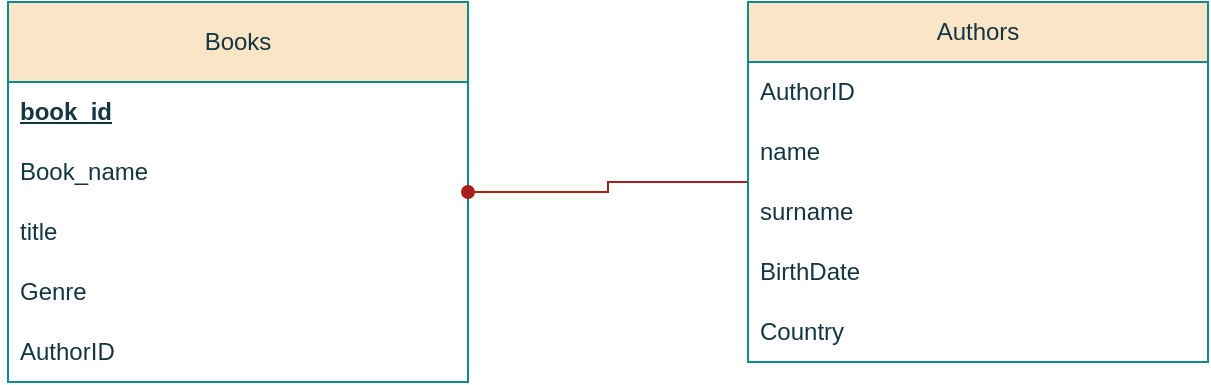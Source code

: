 <mxfile version="26.3.0">
  <diagram id="R2lEEEUBdFMjLlhIrx00" name="Page-1">
    <mxGraphModel dx="938" dy="516" grid="1" gridSize="10" guides="1" tooltips="1" connect="1" arrows="1" fold="1" page="1" pageScale="1" pageWidth="850" pageHeight="1100" math="0" shadow="0" extFonts="Permanent Marker^https://fonts.googleapis.com/css?family=Permanent+Marker">
      <root>
        <mxCell id="0" />
        <mxCell id="1" parent="0" />
        <mxCell id="C8l6dgH5X2dVMIeymVqH-1" value="Books" style="swimlane;fontStyle=0;childLayout=stackLayout;horizontal=1;startSize=40;horizontalStack=0;resizeParent=1;resizeParentMax=0;resizeLast=0;collapsible=1;marginBottom=0;whiteSpace=wrap;html=1;labelBackgroundColor=none;fillColor=#FAE5C7;strokeColor=#0F8B8D;fontColor=#143642;" vertex="1" parent="1">
          <mxGeometry x="100" y="100" width="230" height="190" as="geometry">
            <mxRectangle x="140" y="100" width="60" height="30" as="alternateBounds" />
          </mxGeometry>
        </mxCell>
        <mxCell id="C8l6dgH5X2dVMIeymVqH-2" value="&lt;b&gt;&lt;u&gt;book_id&lt;/u&gt;&lt;/b&gt;" style="text;strokeColor=none;fillColor=none;align=left;verticalAlign=middle;spacingLeft=4;spacingRight=4;overflow=hidden;points=[[0,0.5],[1,0.5]];portConstraint=eastwest;rotatable=0;whiteSpace=wrap;html=1;labelBackgroundColor=none;fontColor=#143642;" vertex="1" parent="C8l6dgH5X2dVMIeymVqH-1">
          <mxGeometry y="40" width="230" height="30" as="geometry" />
        </mxCell>
        <mxCell id="C8l6dgH5X2dVMIeymVqH-3" value="Book_name" style="text;strokeColor=none;fillColor=none;align=left;verticalAlign=middle;spacingLeft=4;spacingRight=4;overflow=hidden;points=[[0,0.5],[1,0.5]];portConstraint=eastwest;rotatable=0;whiteSpace=wrap;html=1;labelBackgroundColor=none;fontColor=#143642;shadow=1;" vertex="1" parent="C8l6dgH5X2dVMIeymVqH-1">
          <mxGeometry y="70" width="230" height="30" as="geometry" />
        </mxCell>
        <mxCell id="C8l6dgH5X2dVMIeymVqH-4" value="title" style="text;strokeColor=none;fillColor=none;align=left;verticalAlign=middle;spacingLeft=4;spacingRight=4;overflow=hidden;points=[[0,0.5],[1,0.5]];portConstraint=eastwest;rotatable=0;whiteSpace=wrap;html=1;labelBackgroundColor=none;fontColor=#143642;shadow=1;" vertex="1" parent="C8l6dgH5X2dVMIeymVqH-1">
          <mxGeometry y="100" width="230" height="30" as="geometry" />
        </mxCell>
        <mxCell id="C8l6dgH5X2dVMIeymVqH-5" value="Genre" style="text;strokeColor=none;fillColor=none;align=left;verticalAlign=middle;spacingLeft=4;spacingRight=4;overflow=hidden;points=[[0,0.5],[1,0.5]];portConstraint=eastwest;rotatable=0;whiteSpace=wrap;html=1;labelBackgroundColor=none;fontColor=#143642;" vertex="1" parent="C8l6dgH5X2dVMIeymVqH-1">
          <mxGeometry y="130" width="230" height="30" as="geometry" />
        </mxCell>
        <mxCell id="C8l6dgH5X2dVMIeymVqH-6" value="AuthorID" style="text;strokeColor=none;fillColor=none;align=left;verticalAlign=middle;spacingLeft=4;spacingRight=4;overflow=hidden;points=[[0,0.5],[1,0.5]];portConstraint=eastwest;rotatable=0;whiteSpace=wrap;html=1;labelBackgroundColor=none;fontColor=#143642;" vertex="1" parent="C8l6dgH5X2dVMIeymVqH-1">
          <mxGeometry y="160" width="230" height="30" as="geometry" />
        </mxCell>
        <mxCell id="C8l6dgH5X2dVMIeymVqH-7" style="edgeStyle=orthogonalEdgeStyle;rounded=0;orthogonalLoop=1;jettySize=auto;html=1;strokeColor=#A8201A;fontColor=#143642;fillColor=#FAE5C7;endArrow=oval;endFill=1;" edge="1" parent="1" source="C8l6dgH5X2dVMIeymVqH-8" target="C8l6dgH5X2dVMIeymVqH-1">
          <mxGeometry relative="1" as="geometry" />
        </mxCell>
        <mxCell id="C8l6dgH5X2dVMIeymVqH-8" value="Authors" style="swimlane;fontStyle=0;childLayout=stackLayout;horizontal=1;startSize=30;horizontalStack=0;resizeParent=1;resizeParentMax=0;resizeLast=0;collapsible=1;marginBottom=0;whiteSpace=wrap;html=1;labelBackgroundColor=none;fillColor=#FAE5C7;strokeColor=#0F8B8D;fontColor=#143642;" vertex="1" parent="1">
          <mxGeometry x="470" y="100" width="230" height="180" as="geometry">
            <mxRectangle x="480" y="80" width="60" height="130" as="alternateBounds" />
          </mxGeometry>
        </mxCell>
        <mxCell id="C8l6dgH5X2dVMIeymVqH-9" value="AuthorID" style="text;strokeColor=none;fillColor=none;align=left;verticalAlign=middle;spacingLeft=4;spacingRight=4;overflow=hidden;points=[[0,0.5],[1,0.5]];portConstraint=eastwest;rotatable=0;whiteSpace=wrap;html=1;labelBackgroundColor=none;fontColor=#143642;" vertex="1" parent="C8l6dgH5X2dVMIeymVqH-8">
          <mxGeometry y="30" width="230" height="30" as="geometry" />
        </mxCell>
        <mxCell id="C8l6dgH5X2dVMIeymVqH-10" value="name" style="text;strokeColor=none;fillColor=none;align=left;verticalAlign=middle;spacingLeft=4;spacingRight=4;overflow=hidden;points=[[0,0.5],[1,0.5]];portConstraint=eastwest;rotatable=0;whiteSpace=wrap;html=1;labelBackgroundColor=none;fontColor=#143642;" vertex="1" parent="C8l6dgH5X2dVMIeymVqH-8">
          <mxGeometry y="60" width="230" height="30" as="geometry" />
        </mxCell>
        <mxCell id="C8l6dgH5X2dVMIeymVqH-11" value="surname" style="text;strokeColor=none;fillColor=none;align=left;verticalAlign=middle;spacingLeft=4;spacingRight=4;overflow=hidden;points=[[0,0.5],[1,0.5]];portConstraint=eastwest;rotatable=0;whiteSpace=wrap;html=1;labelBackgroundColor=none;fontColor=#143642;" vertex="1" parent="C8l6dgH5X2dVMIeymVqH-8">
          <mxGeometry y="90" width="230" height="30" as="geometry" />
        </mxCell>
        <mxCell id="C8l6dgH5X2dVMIeymVqH-12" value="BirthDate" style="text;strokeColor=none;fillColor=none;align=left;verticalAlign=middle;spacingLeft=4;spacingRight=4;overflow=hidden;points=[[0,0.5],[1,0.5]];portConstraint=eastwest;rotatable=0;whiteSpace=wrap;html=1;labelBackgroundColor=none;fontColor=#143642;" vertex="1" parent="C8l6dgH5X2dVMIeymVqH-8">
          <mxGeometry y="120" width="230" height="30" as="geometry" />
        </mxCell>
        <mxCell id="C8l6dgH5X2dVMIeymVqH-13" value="Country" style="text;strokeColor=none;fillColor=none;align=left;verticalAlign=middle;spacingLeft=4;spacingRight=4;overflow=hidden;points=[[0,0.5],[1,0.5]];portConstraint=eastwest;rotatable=0;whiteSpace=wrap;html=1;labelBackgroundColor=none;fontColor=#143642;" vertex="1" parent="C8l6dgH5X2dVMIeymVqH-8">
          <mxGeometry y="150" width="230" height="30" as="geometry" />
        </mxCell>
      </root>
    </mxGraphModel>
  </diagram>
</mxfile>
